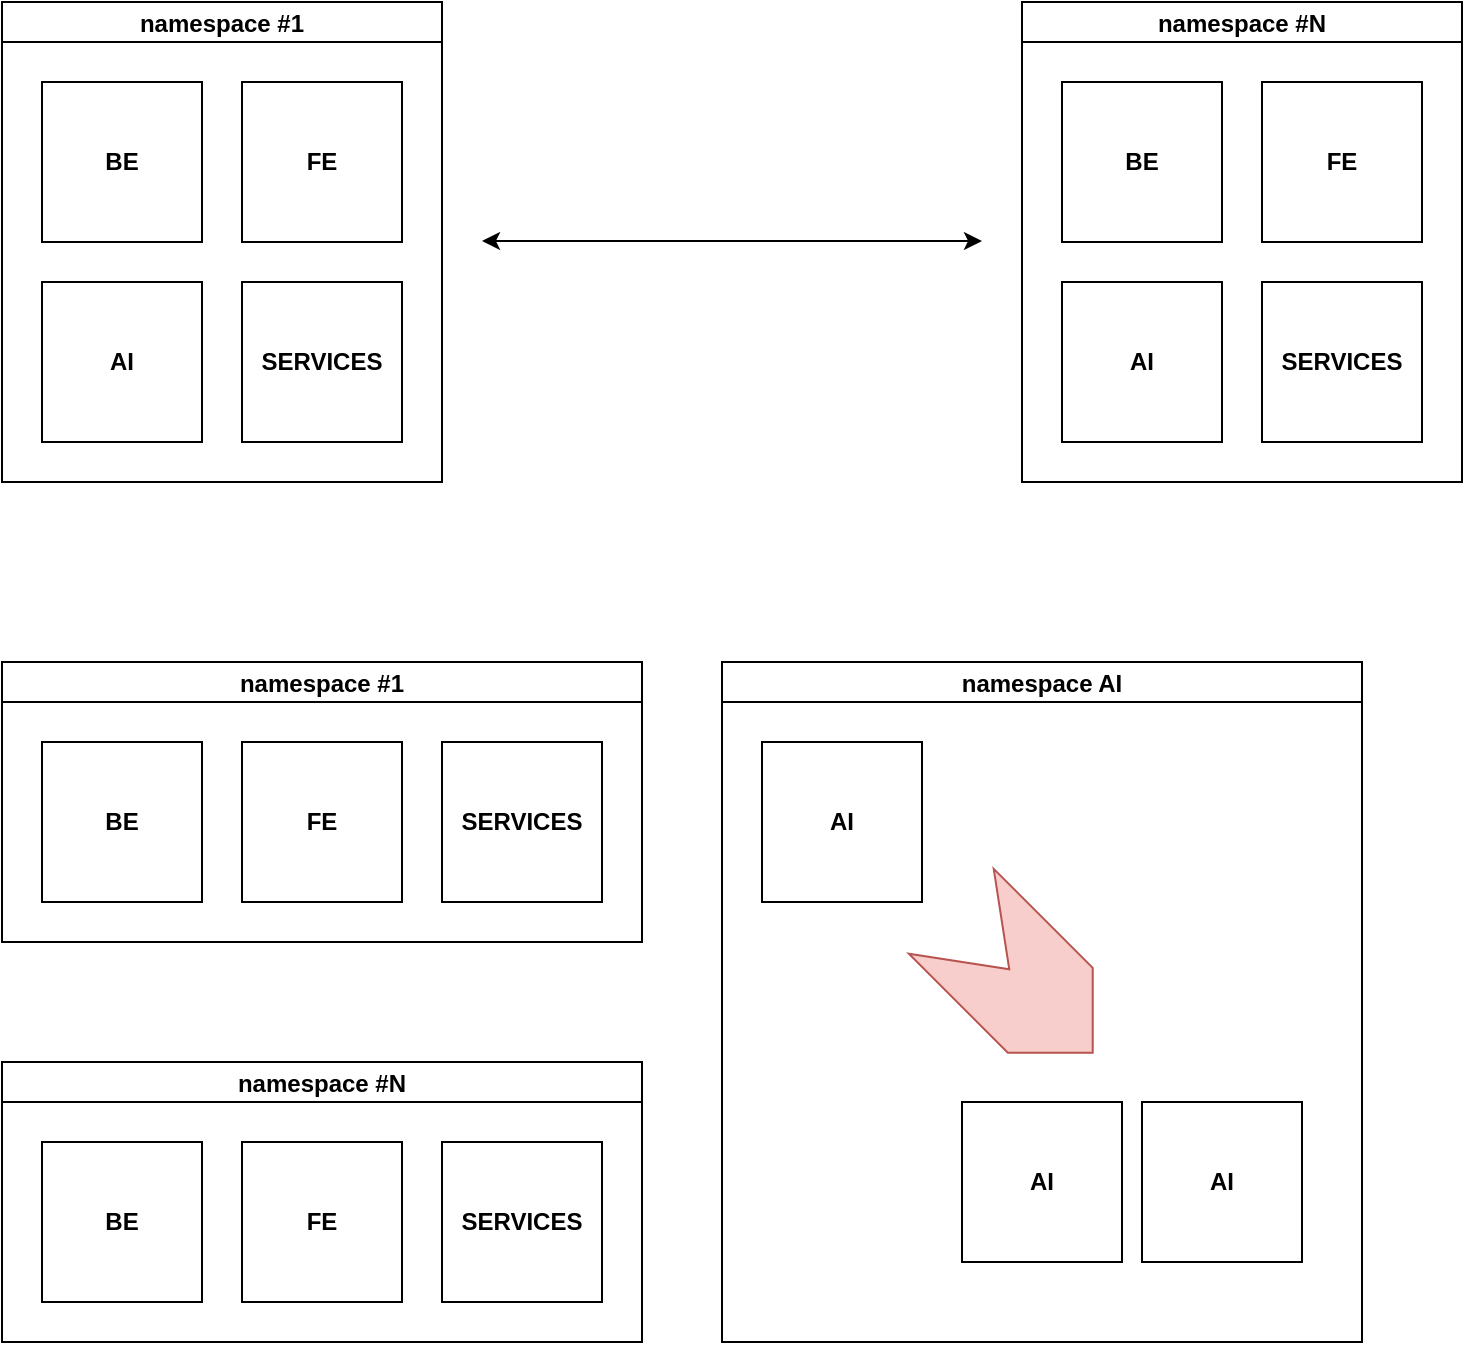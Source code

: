 <mxfile version="24.6.4" type="github">
  <diagram name="Page-1" id="1MgQpNmnpKh3k4y_-z0i">
    <mxGraphModel dx="1434" dy="796" grid="1" gridSize="10" guides="1" tooltips="1" connect="1" arrows="1" fold="1" page="1" pageScale="1" pageWidth="850" pageHeight="1100" math="0" shadow="0">
      <root>
        <mxCell id="0" />
        <mxCell id="1" parent="0" />
        <mxCell id="5RWapjuRIPOXejO6ZfqG-10" value="namespace #1" style="swimlane;startSize=20;horizontal=1;containerType=tree;" vertex="1" parent="1">
          <mxGeometry x="40" y="40" width="220" height="240" as="geometry" />
        </mxCell>
        <mxCell id="5RWapjuRIPOXejO6ZfqG-1" value="" style="whiteSpace=wrap;html=1;aspect=fixed;fontStyle=0" vertex="1" parent="5RWapjuRIPOXejO6ZfqG-10">
          <mxGeometry x="20" y="40" width="80" height="80" as="geometry" />
        </mxCell>
        <mxCell id="5RWapjuRIPOXejO6ZfqG-2" value="BE" style="text;html=1;align=center;verticalAlign=middle;whiteSpace=wrap;rounded=0;fontStyle=1" vertex="1" parent="5RWapjuRIPOXejO6ZfqG-10">
          <mxGeometry x="30" y="65" width="60" height="30" as="geometry" />
        </mxCell>
        <mxCell id="5RWapjuRIPOXejO6ZfqG-3" value="" style="whiteSpace=wrap;html=1;aspect=fixed;" vertex="1" parent="5RWapjuRIPOXejO6ZfqG-10">
          <mxGeometry x="120" y="40" width="80" height="80" as="geometry" />
        </mxCell>
        <mxCell id="5RWapjuRIPOXejO6ZfqG-4" value="FE" style="text;html=1;align=center;verticalAlign=middle;whiteSpace=wrap;rounded=0;fontStyle=1" vertex="1" parent="5RWapjuRIPOXejO6ZfqG-10">
          <mxGeometry x="130" y="65" width="60" height="30" as="geometry" />
        </mxCell>
        <mxCell id="5RWapjuRIPOXejO6ZfqG-5" value="" style="whiteSpace=wrap;html=1;aspect=fixed;" vertex="1" parent="5RWapjuRIPOXejO6ZfqG-10">
          <mxGeometry x="20" y="140" width="80" height="80" as="geometry" />
        </mxCell>
        <mxCell id="5RWapjuRIPOXejO6ZfqG-6" value="AI" style="text;html=1;align=center;verticalAlign=middle;whiteSpace=wrap;rounded=0;fontStyle=1" vertex="1" parent="5RWapjuRIPOXejO6ZfqG-10">
          <mxGeometry x="30" y="165" width="60" height="30" as="geometry" />
        </mxCell>
        <mxCell id="5RWapjuRIPOXejO6ZfqG-7" value="" style="whiteSpace=wrap;html=1;aspect=fixed;" vertex="1" parent="5RWapjuRIPOXejO6ZfqG-10">
          <mxGeometry x="120" y="140" width="80" height="80" as="geometry" />
        </mxCell>
        <mxCell id="5RWapjuRIPOXejO6ZfqG-8" value="SERVICES" style="text;html=1;align=center;verticalAlign=middle;whiteSpace=wrap;rounded=0;fontStyle=1" vertex="1" parent="5RWapjuRIPOXejO6ZfqG-10">
          <mxGeometry x="130" y="165" width="60" height="30" as="geometry" />
        </mxCell>
        <mxCell id="5RWapjuRIPOXejO6ZfqG-14" value="namespace #N" style="swimlane;startSize=20;horizontal=1;containerType=tree;" vertex="1" parent="1">
          <mxGeometry x="550" y="40" width="220" height="240" as="geometry" />
        </mxCell>
        <mxCell id="5RWapjuRIPOXejO6ZfqG-15" value="" style="whiteSpace=wrap;html=1;aspect=fixed;" vertex="1" parent="5RWapjuRIPOXejO6ZfqG-14">
          <mxGeometry x="20" y="40" width="80" height="80" as="geometry" />
        </mxCell>
        <mxCell id="5RWapjuRIPOXejO6ZfqG-16" value="BE" style="text;html=1;align=center;verticalAlign=middle;whiteSpace=wrap;rounded=0;fontStyle=1" vertex="1" parent="5RWapjuRIPOXejO6ZfqG-14">
          <mxGeometry x="30" y="65" width="60" height="30" as="geometry" />
        </mxCell>
        <mxCell id="5RWapjuRIPOXejO6ZfqG-17" value="" style="whiteSpace=wrap;html=1;aspect=fixed;" vertex="1" parent="5RWapjuRIPOXejO6ZfqG-14">
          <mxGeometry x="120" y="40" width="80" height="80" as="geometry" />
        </mxCell>
        <mxCell id="5RWapjuRIPOXejO6ZfqG-18" value="FE" style="text;html=1;align=center;verticalAlign=middle;whiteSpace=wrap;rounded=0;fontStyle=1" vertex="1" parent="5RWapjuRIPOXejO6ZfqG-14">
          <mxGeometry x="130" y="65" width="60" height="30" as="geometry" />
        </mxCell>
        <mxCell id="5RWapjuRIPOXejO6ZfqG-19" value="" style="whiteSpace=wrap;html=1;aspect=fixed;" vertex="1" parent="5RWapjuRIPOXejO6ZfqG-14">
          <mxGeometry x="20" y="140" width="80" height="80" as="geometry" />
        </mxCell>
        <mxCell id="5RWapjuRIPOXejO6ZfqG-20" value="AI" style="text;html=1;align=center;verticalAlign=middle;whiteSpace=wrap;rounded=0;fontStyle=1" vertex="1" parent="5RWapjuRIPOXejO6ZfqG-14">
          <mxGeometry x="30" y="165" width="60" height="30" as="geometry" />
        </mxCell>
        <mxCell id="5RWapjuRIPOXejO6ZfqG-21" value="" style="whiteSpace=wrap;html=1;aspect=fixed;" vertex="1" parent="5RWapjuRIPOXejO6ZfqG-14">
          <mxGeometry x="120" y="140" width="80" height="80" as="geometry" />
        </mxCell>
        <mxCell id="5RWapjuRIPOXejO6ZfqG-22" value="SERVICES" style="text;html=1;align=center;verticalAlign=middle;whiteSpace=wrap;rounded=0;fontStyle=1" vertex="1" parent="5RWapjuRIPOXejO6ZfqG-14">
          <mxGeometry x="130" y="165" width="60" height="30" as="geometry" />
        </mxCell>
        <mxCell id="5RWapjuRIPOXejO6ZfqG-50" value="" style="endArrow=classic;startArrow=classic;html=1;rounded=0;" edge="1" parent="1">
          <mxGeometry width="50" height="50" relative="1" as="geometry">
            <mxPoint x="280" y="159.5" as="sourcePoint" />
            <mxPoint x="530" y="159.5" as="targetPoint" />
          </mxGeometry>
        </mxCell>
        <mxCell id="5RWapjuRIPOXejO6ZfqG-51" value="namespace #1" style="swimlane;startSize=20;horizontal=1;containerType=tree;" vertex="1" parent="1">
          <mxGeometry x="40" y="370" width="320" height="140" as="geometry" />
        </mxCell>
        <mxCell id="5RWapjuRIPOXejO6ZfqG-52" value="" style="whiteSpace=wrap;html=1;aspect=fixed;" vertex="1" parent="5RWapjuRIPOXejO6ZfqG-51">
          <mxGeometry x="20" y="40" width="80" height="80" as="geometry" />
        </mxCell>
        <mxCell id="5RWapjuRIPOXejO6ZfqG-53" value="BE" style="text;html=1;align=center;verticalAlign=middle;whiteSpace=wrap;rounded=0;fontStyle=1" vertex="1" parent="5RWapjuRIPOXejO6ZfqG-51">
          <mxGeometry x="30" y="65" width="60" height="30" as="geometry" />
        </mxCell>
        <mxCell id="5RWapjuRIPOXejO6ZfqG-54" value="" style="whiteSpace=wrap;html=1;aspect=fixed;" vertex="1" parent="5RWapjuRIPOXejO6ZfqG-51">
          <mxGeometry x="120" y="40" width="80" height="80" as="geometry" />
        </mxCell>
        <mxCell id="5RWapjuRIPOXejO6ZfqG-55" value="FE" style="text;html=1;align=center;verticalAlign=middle;whiteSpace=wrap;rounded=0;fontStyle=1" vertex="1" parent="5RWapjuRIPOXejO6ZfqG-51">
          <mxGeometry x="130" y="65" width="60" height="30" as="geometry" />
        </mxCell>
        <mxCell id="5RWapjuRIPOXejO6ZfqG-58" value="" style="whiteSpace=wrap;html=1;aspect=fixed;" vertex="1" parent="5RWapjuRIPOXejO6ZfqG-51">
          <mxGeometry x="220" y="40" width="80" height="80" as="geometry" />
        </mxCell>
        <mxCell id="5RWapjuRIPOXejO6ZfqG-59" value="SERVICES" style="text;html=1;align=center;verticalAlign=middle;whiteSpace=wrap;rounded=0;fontStyle=1" vertex="1" parent="5RWapjuRIPOXejO6ZfqG-51">
          <mxGeometry x="230" y="65" width="60" height="30" as="geometry" />
        </mxCell>
        <mxCell id="5RWapjuRIPOXejO6ZfqG-71" value="namespace #N" style="swimlane;startSize=20;horizontal=1;containerType=tree;" vertex="1" parent="1">
          <mxGeometry x="40" y="570" width="320" height="140" as="geometry" />
        </mxCell>
        <mxCell id="5RWapjuRIPOXejO6ZfqG-72" value="" style="whiteSpace=wrap;html=1;aspect=fixed;" vertex="1" parent="5RWapjuRIPOXejO6ZfqG-71">
          <mxGeometry x="20" y="40" width="80" height="80" as="geometry" />
        </mxCell>
        <mxCell id="5RWapjuRIPOXejO6ZfqG-73" value="BE" style="text;html=1;align=center;verticalAlign=middle;whiteSpace=wrap;rounded=0;fontStyle=1" vertex="1" parent="5RWapjuRIPOXejO6ZfqG-71">
          <mxGeometry x="30" y="65" width="60" height="30" as="geometry" />
        </mxCell>
        <mxCell id="5RWapjuRIPOXejO6ZfqG-74" value="" style="whiteSpace=wrap;html=1;aspect=fixed;" vertex="1" parent="5RWapjuRIPOXejO6ZfqG-71">
          <mxGeometry x="120" y="40" width="80" height="80" as="geometry" />
        </mxCell>
        <mxCell id="5RWapjuRIPOXejO6ZfqG-75" value="FE" style="text;html=1;align=center;verticalAlign=middle;whiteSpace=wrap;rounded=0;fontStyle=1" vertex="1" parent="5RWapjuRIPOXejO6ZfqG-71">
          <mxGeometry x="130" y="65" width="60" height="30" as="geometry" />
        </mxCell>
        <mxCell id="5RWapjuRIPOXejO6ZfqG-76" value="" style="whiteSpace=wrap;html=1;aspect=fixed;" vertex="1" parent="5RWapjuRIPOXejO6ZfqG-71">
          <mxGeometry x="220" y="40" width="80" height="80" as="geometry" />
        </mxCell>
        <mxCell id="5RWapjuRIPOXejO6ZfqG-77" value="SERVICES" style="text;html=1;align=center;verticalAlign=middle;whiteSpace=wrap;rounded=0;fontStyle=1" vertex="1" parent="5RWapjuRIPOXejO6ZfqG-71">
          <mxGeometry x="230" y="65" width="60" height="30" as="geometry" />
        </mxCell>
        <mxCell id="5RWapjuRIPOXejO6ZfqG-78" value="namespace AI" style="swimlane;startSize=20;horizontal=1;containerType=tree;" vertex="1" parent="1">
          <mxGeometry x="400" y="370" width="320" height="340" as="geometry" />
        </mxCell>
        <mxCell id="5RWapjuRIPOXejO6ZfqG-85" value="" style="whiteSpace=wrap;html=1;aspect=fixed;" vertex="1" parent="5RWapjuRIPOXejO6ZfqG-78">
          <mxGeometry x="20" y="40" width="80" height="80" as="geometry" />
        </mxCell>
        <mxCell id="5RWapjuRIPOXejO6ZfqG-86" value="AI" style="text;html=1;align=center;verticalAlign=middle;whiteSpace=wrap;rounded=0;fontStyle=1" vertex="1" parent="5RWapjuRIPOXejO6ZfqG-78">
          <mxGeometry x="30" y="65" width="60" height="30" as="geometry" />
        </mxCell>
        <mxCell id="5RWapjuRIPOXejO6ZfqG-87" value="" style="html=1;shadow=0;dashed=0;align=center;verticalAlign=middle;shape=mxgraph.arrows2.arrow;dy=0;dx=30;notch=41;rotation=45;fillColor=#f8cecc;strokeColor=#b85450;" vertex="1" parent="5RWapjuRIPOXejO6ZfqG-78">
          <mxGeometry x="100" y="130" width="100" height="60" as="geometry" />
        </mxCell>
        <mxCell id="5RWapjuRIPOXejO6ZfqG-88" value="" style="whiteSpace=wrap;html=1;aspect=fixed;" vertex="1" parent="5RWapjuRIPOXejO6ZfqG-78">
          <mxGeometry x="210" y="220" width="80" height="80" as="geometry" />
        </mxCell>
        <mxCell id="5RWapjuRIPOXejO6ZfqG-89" value="AI" style="text;html=1;align=center;verticalAlign=middle;whiteSpace=wrap;rounded=0;fontStyle=1" vertex="1" parent="5RWapjuRIPOXejO6ZfqG-78">
          <mxGeometry x="220" y="245" width="60" height="30" as="geometry" />
        </mxCell>
        <mxCell id="5RWapjuRIPOXejO6ZfqG-90" value="" style="whiteSpace=wrap;html=1;aspect=fixed;" vertex="1" parent="5RWapjuRIPOXejO6ZfqG-78">
          <mxGeometry x="120" y="220" width="80" height="80" as="geometry" />
        </mxCell>
        <mxCell id="5RWapjuRIPOXejO6ZfqG-91" value="AI" style="text;html=1;align=center;verticalAlign=middle;whiteSpace=wrap;rounded=0;fontStyle=1" vertex="1" parent="5RWapjuRIPOXejO6ZfqG-78">
          <mxGeometry x="130" y="245" width="60" height="30" as="geometry" />
        </mxCell>
      </root>
    </mxGraphModel>
  </diagram>
</mxfile>
